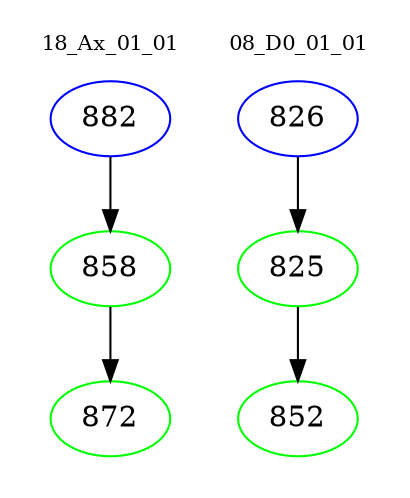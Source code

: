 digraph{
subgraph cluster_0 {
color = white
label = "18_Ax_01_01";
fontsize=10;
T0_882 [label="882", color="blue"]
T0_882 -> T0_858 [color="black"]
T0_858 [label="858", color="green"]
T0_858 -> T0_872 [color="black"]
T0_872 [label="872", color="green"]
}
subgraph cluster_1 {
color = white
label = "08_D0_01_01";
fontsize=10;
T1_826 [label="826", color="blue"]
T1_826 -> T1_825 [color="black"]
T1_825 [label="825", color="green"]
T1_825 -> T1_852 [color="black"]
T1_852 [label="852", color="green"]
}
}
